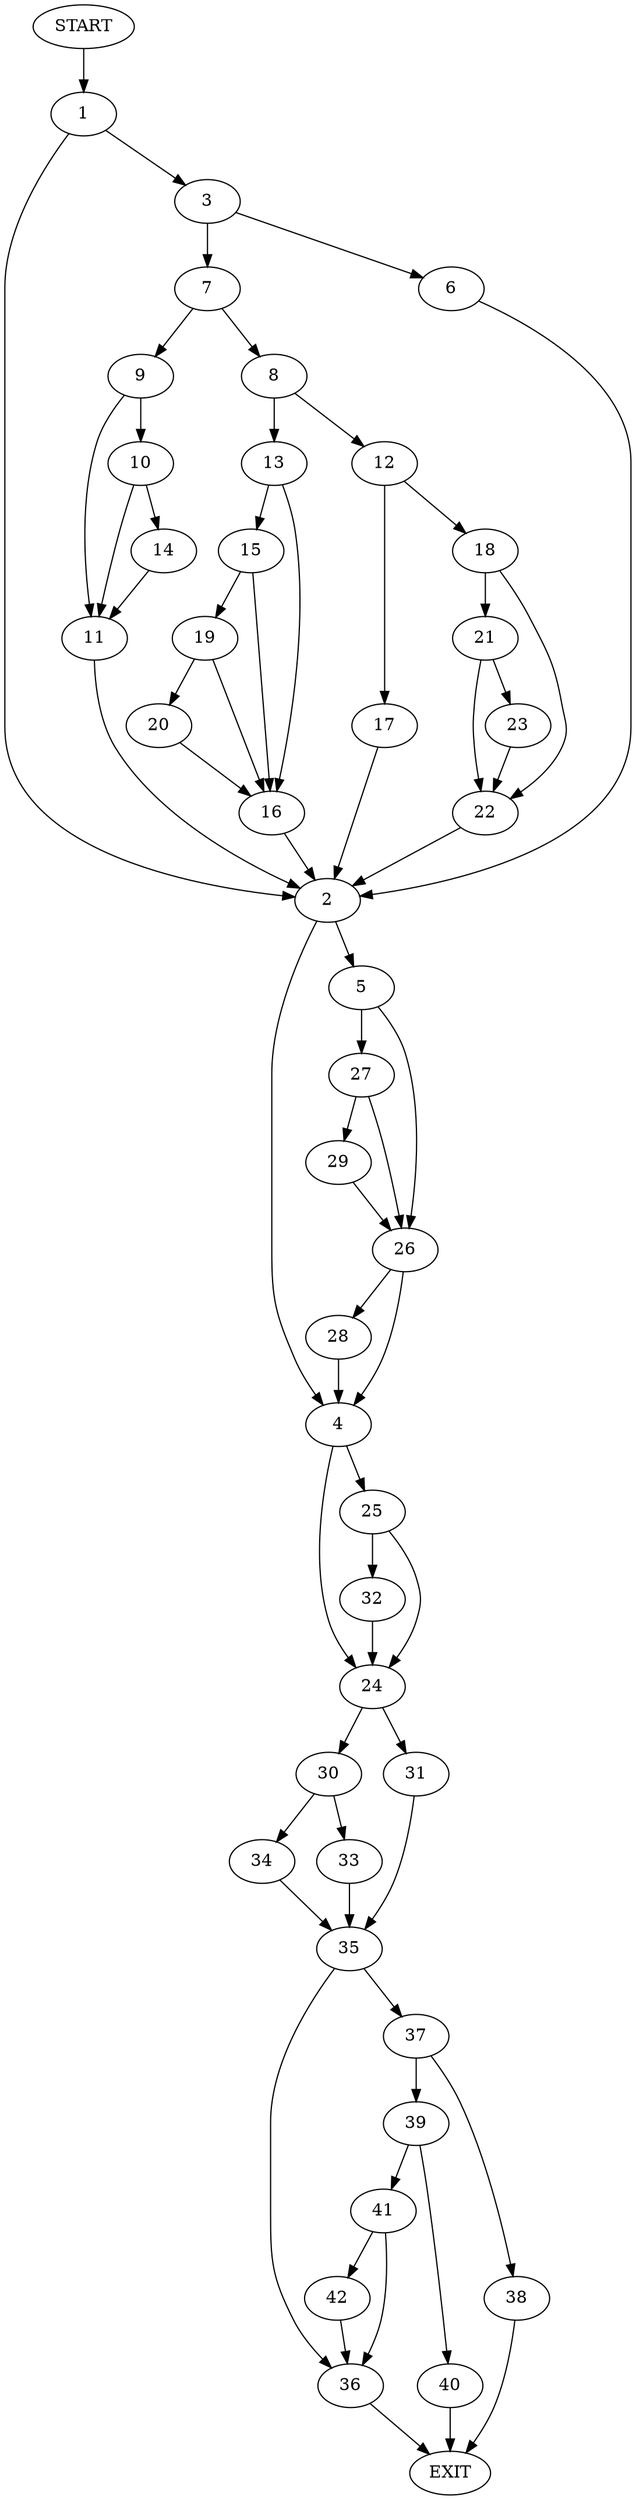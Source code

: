 digraph {
0 [label="START"]
43 [label="EXIT"]
0 -> 1
1 -> 2
1 -> 3
2 -> 4
2 -> 5
3 -> 6
3 -> 7
6 -> 2
7 -> 8
7 -> 9
9 -> 10
9 -> 11
8 -> 12
8 -> 13
10 -> 11
10 -> 14
11 -> 2
14 -> 11
13 -> 15
13 -> 16
12 -> 17
12 -> 18
16 -> 2
15 -> 16
15 -> 19
19 -> 16
19 -> 20
20 -> 16
17 -> 2
18 -> 21
18 -> 22
22 -> 2
21 -> 23
21 -> 22
23 -> 22
4 -> 24
4 -> 25
5 -> 26
5 -> 27
26 -> 28
26 -> 4
27 -> 29
27 -> 26
29 -> 26
28 -> 4
24 -> 30
24 -> 31
25 -> 24
25 -> 32
32 -> 24
30 -> 33
30 -> 34
31 -> 35
35 -> 36
35 -> 37
33 -> 35
34 -> 35
36 -> 43
37 -> 38
37 -> 39
39 -> 40
39 -> 41
38 -> 43
41 -> 36
41 -> 42
40 -> 43
42 -> 36
}
